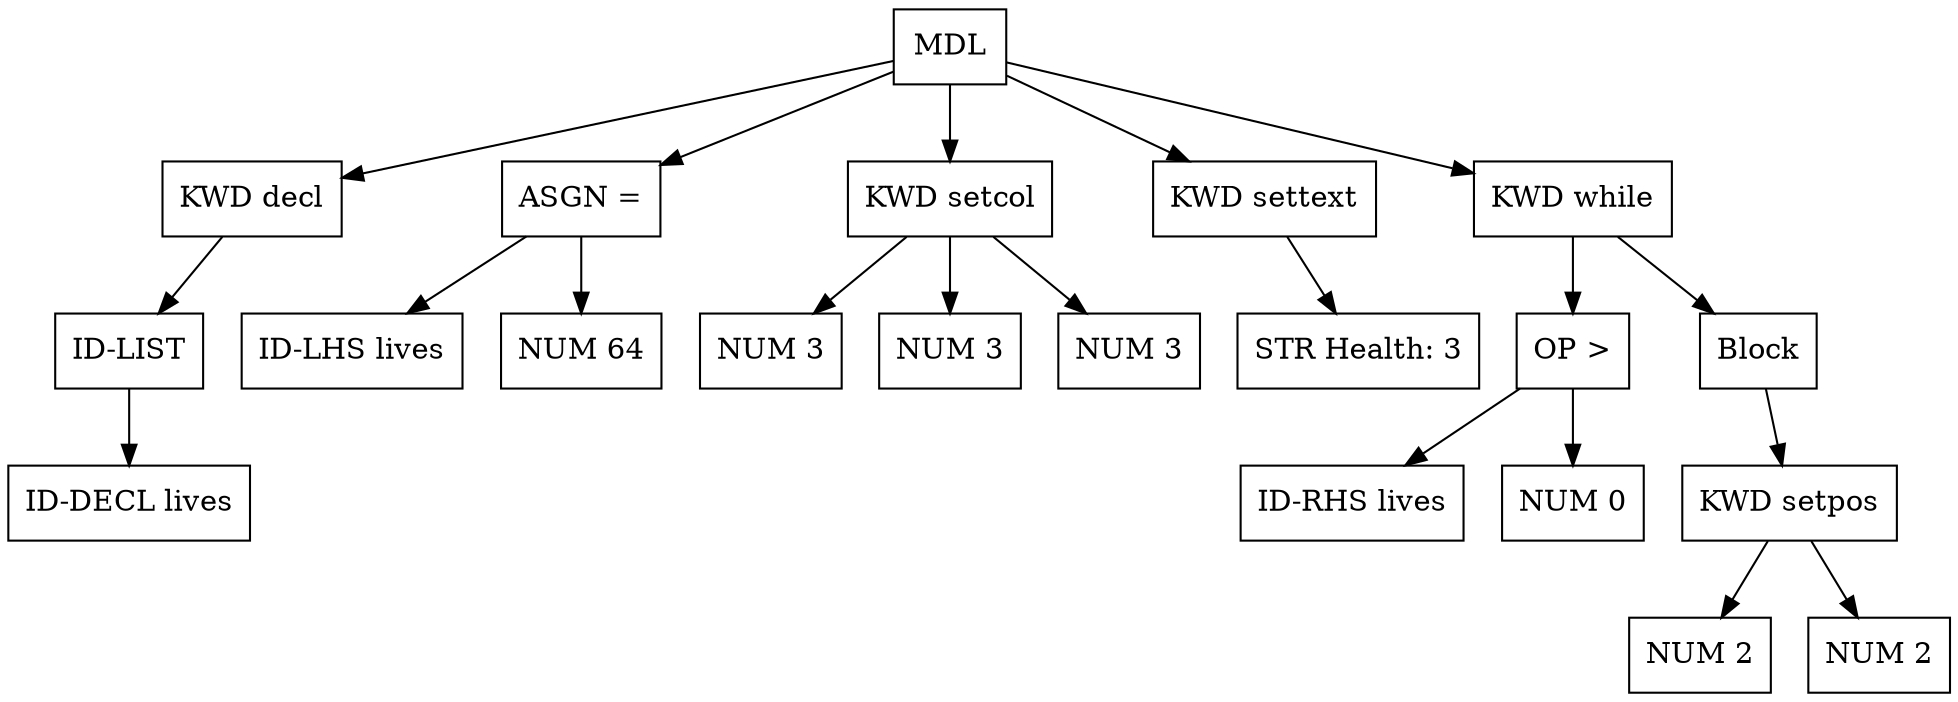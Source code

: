 digraph G {
node [shape = circle];
node674 [ uuid = "f296a7ac-007c-44a4-93a7-e62397397b6b" shape = "record" label = "MDL
 " ];
node675 [ uuid = "36ff1fd3-7496-4e89-af0b-054935f7b6d2" shape = "record" label = "KWD
 decl" ];
node676 [ uuid = "bde34a36-4714-4122-a979-9d969c4c46ff" shape = "record" label = "ID-LIST
 " ];
node677 [ uuid = "ce87d230-f773-42dd-b8e0-3b7a55235817" shape = "record" label = "ID-DECL
 lives" ];
node676 -> node677;
node675 -> node676;
node674 -> node675;
node679 [ uuid = "81348a7b-5d30-4155-8d8c-87a7e2389d10" shape = "record" label = "ASGN
 =" ];
node678 [ uuid = "12401d62-61a4-4b26-abe8-cd58d97a349d" shape = "record" label = "ID-LHS
 lives" ];
node679 -> node678;
node680 [ uuid = "befce557-034d-47fd-bbc7-2748ed5e72a8" shape = "record" label = "NUM
 64" ];
node679 -> node680;
node674 -> node679;
node681 [ uuid = "d1442a87-63ac-403f-b800-8cc161087ef7" shape = "record" label = "KWD
 setcol" ];
node682 [ uuid = "276ba6b7-4ea3-4a86-ade6-740f3a53a166" shape = "record" label = "NUM
 3" ];
node681 -> node682;
node683 [ uuid = "7874844b-1cec-4a65-af18-c8e203a25783" shape = "record" label = "NUM
 3" ];
node681 -> node683;
node684 [ uuid = "0800c075-ddaf-48d5-b031-447c6d53551b" shape = "record" label = "NUM
 3" ];
node681 -> node684;
node674 -> node681;
node685 [ uuid = "e25afa63-77f0-413e-a149-45b5c1b2e124" shape = "record" label = "KWD
 settext" ];
node686 [ uuid = "e47fadd0-5a2a-4936-9cdb-673554aa6641" shape = "record" label = "STR
 Health: 3" ];
node685 -> node686;
node674 -> node685;
node687 [ uuid = "3f574291-2ec7-4ff5-8e5d-0e2e15957980" shape = "record" label = "KWD
 while" ];
node689 [ uuid = "a53094f5-63cc-473a-b2ad-579b981d7237" shape = "record" label = "OP
 \>" ];
node688 [ uuid = "5f3c16ec-9e71-4ce3-8d73-fc3611334301" shape = "record" label = "ID-RHS
 lives" ];
node689 -> node688;
node690 [ uuid = "7d674112-9df2-4370-a16e-365a521cfd35" shape = "record" label = "NUM
 0" ];
node689 -> node690;
node687 -> node689;
node691 [ uuid = "72415850-f800-4a1f-b03d-3d21b220b02a" shape = "record" label = "Block
 " ];
node692 [ uuid = "13ab03c2-14e2-4878-bb07-b038cc9412e1" shape = "record" label = "KWD
 setpos" ];
node693 [ uuid = "a7bafb39-5ba8-41d9-a3c7-5e506ab272b7" shape = "record" label = "NUM
 2" ];
node692 -> node693;
node694 [ uuid = "aea2fe55-7d42-4cdc-a530-e030fc4cbd63" shape = "record" label = "NUM
 2" ];
node692 -> node694;
node691 -> node692;
node687 -> node691;
node674 -> node687;
}
